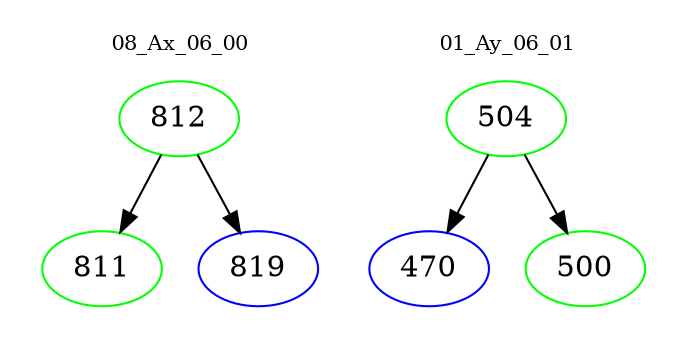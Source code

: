 digraph{
subgraph cluster_0 {
color = white
label = "08_Ax_06_00";
fontsize=10;
T0_812 [label="812", color="green"]
T0_812 -> T0_811 [color="black"]
T0_811 [label="811", color="green"]
T0_812 -> T0_819 [color="black"]
T0_819 [label="819", color="blue"]
}
subgraph cluster_1 {
color = white
label = "01_Ay_06_01";
fontsize=10;
T1_504 [label="504", color="green"]
T1_504 -> T1_470 [color="black"]
T1_470 [label="470", color="blue"]
T1_504 -> T1_500 [color="black"]
T1_500 [label="500", color="green"]
}
}
